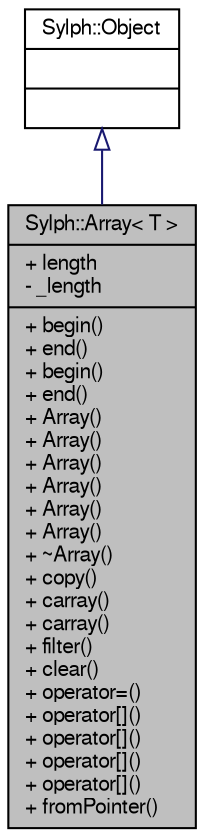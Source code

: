 digraph G
{
  edge [fontname="FreeSans",fontsize="10",labelfontname="FreeSans",labelfontsize="10"];
  node [fontname="FreeSans",fontsize="10",shape=record];
  Node1 [label="{Sylph::Array\< T \>\n|+ length\l- _length\l|+ begin()\l+ end()\l+ begin()\l+ end()\l+ Array()\l+ Array()\l+ Array()\l+ Array()\l+ Array()\l+ Array()\l+ ~Array()\l+ copy()\l+ carray()\l+ carray()\l+ filter()\l+ clear()\l+ operator=()\l+ operator[]()\l+ operator[]()\l+ operator[]()\l+ operator[]()\l+ fromPointer()\l}",height=0.2,width=0.4,color="black", fillcolor="grey75", style="filled" fontcolor="black"];
  Node2 -> Node1 [dir=back,color="midnightblue",fontsize="10",style="solid",arrowtail="empty",fontname="FreeSans"];
  Node2 [label="{Sylph::Object\n||}",height=0.2,width=0.4,color="black", fillcolor="white", style="filled",URL="$class_sylph_1_1_object.html",tooltip="The root of all classes."];
}
